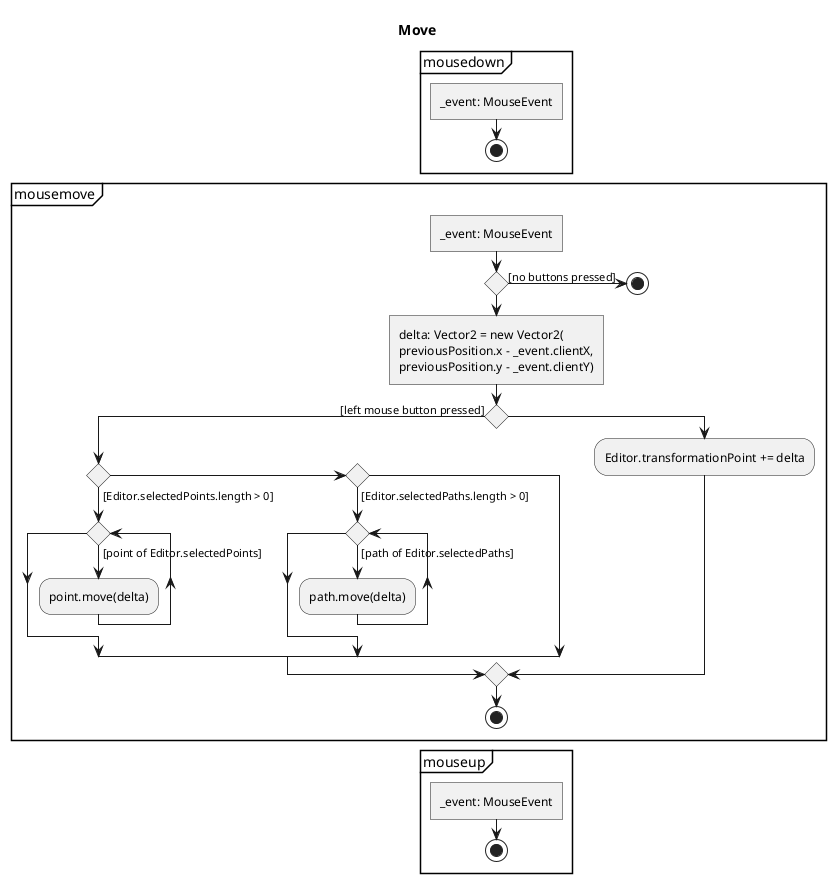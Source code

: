 @startuml Move
skinparam monochrome true

title Move

partition mousedown {
	:_event: MouseEvent]
	stop
}

partition mousemove {
	:_event: MouseEvent]
	if() then ([no buttons pressed])
	stop
	endif
	:delta: Vector2 = new Vector2(
	previousPosition.x - _event.clientX,
	previousPosition.y - _event.clientY)]
	if() then ([left mouse button pressed])
		if() then ([Editor.selectedPoints.length > 0])
			while() is ([point of Editor.selectedPoints])
				:point.move(delta);
			endwhile
		elseif () then ([Editor.selectedPaths.length > 0])
			while() is ([path of Editor.selectedPaths])
				:path.move(delta);
			endwhile
		endif
	else
		:Editor.transformationPoint += delta;
	endif
	stop
}

partition mouseup {
	:_event: MouseEvent]
	stop
}

@enduml